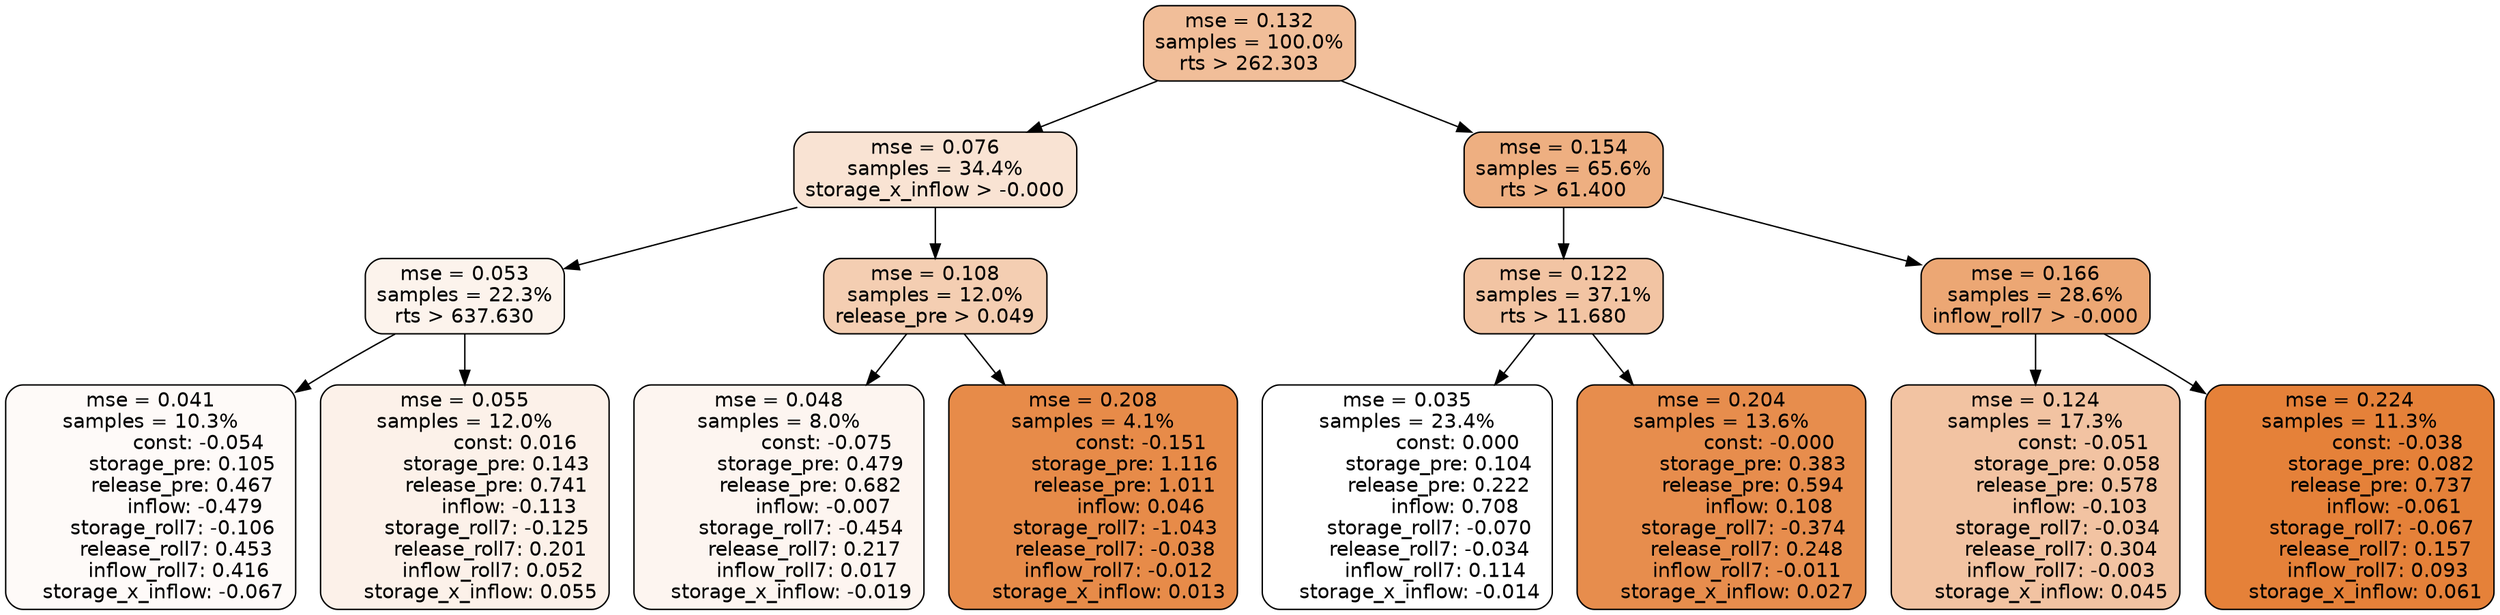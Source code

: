 digraph tree {
node [shape=rectangle, style="filled, rounded", color="black", fontname=helvetica] ;
edge [fontname=helvetica] ;
	"0" [label="mse = 0.132
samples = 100.0%
rts > 262.303", fillcolor="#f1be99"]
	"8" [label="mse = 0.076
samples = 34.4%
storage_x_inflow > -0.000", fillcolor="#f9e3d3"]
	"1" [label="mse = 0.154
samples = 65.6%
rts > 61.400", fillcolor="#eeaf81"]
	"9" [label="mse = 0.053
samples = 22.3%
rts > 637.630", fillcolor="#fcf3ec"]
	"12" [label="mse = 0.108
samples = 12.0%
release_pre > 0.049", fillcolor="#f4ceb2"]
	"2" [label="mse = 0.122
samples = 37.1%
rts > 11.680", fillcolor="#f2c4a3"]
	"5" [label="mse = 0.166
samples = 28.6%
inflow_roll7 > -0.000", fillcolor="#eca774"]
	"10" [label="mse = 0.041
samples = 10.3%
               const: -0.054
          storage_pre: 0.105
          release_pre: 0.467
              inflow: -0.479
       storage_roll7: -0.106
        release_roll7: 0.453
         inflow_roll7: 0.416
    storage_x_inflow: -0.067", fillcolor="#fefaf8"]
	"11" [label="mse = 0.055
samples = 12.0%
                const: 0.016
          storage_pre: 0.143
          release_pre: 0.741
              inflow: -0.113
       storage_roll7: -0.125
        release_roll7: 0.201
         inflow_roll7: 0.052
     storage_x_inflow: 0.055", fillcolor="#fcf1e9"]
	"13" [label="mse = 0.048
samples = 8.0%
               const: -0.075
          storage_pre: 0.479
          release_pre: 0.682
              inflow: -0.007
       storage_roll7: -0.454
        release_roll7: 0.217
         inflow_roll7: 0.017
    storage_x_inflow: -0.019", fillcolor="#fdf5f0"]
	"14" [label="mse = 0.208
samples = 4.1%
               const: -0.151
          storage_pre: 1.116
          release_pre: 1.011
               inflow: 0.046
       storage_roll7: -1.043
       release_roll7: -0.038
        inflow_roll7: -0.012
     storage_x_inflow: 0.013", fillcolor="#e78b49"]
	"3" [label="mse = 0.035
samples = 23.4%
                const: 0.000
          storage_pre: 0.104
          release_pre: 0.222
               inflow: 0.708
       storage_roll7: -0.070
       release_roll7: -0.034
         inflow_roll7: 0.114
    storage_x_inflow: -0.014", fillcolor="#ffffff"]
	"4" [label="mse = 0.204
samples = 13.6%
               const: -0.000
          storage_pre: 0.383
          release_pre: 0.594
               inflow: 0.108
       storage_roll7: -0.374
        release_roll7: 0.248
        inflow_roll7: -0.011
     storage_x_inflow: 0.027", fillcolor="#e78d4d"]
	"6" [label="mse = 0.124
samples = 17.3%
               const: -0.051
          storage_pre: 0.058
          release_pre: 0.578
              inflow: -0.103
       storage_roll7: -0.034
        release_roll7: 0.304
        inflow_roll7: -0.003
     storage_x_inflow: 0.045", fillcolor="#f2c3a2"]
	"7" [label="mse = 0.224
samples = 11.3%
               const: -0.038
          storage_pre: 0.082
          release_pre: 0.737
              inflow: -0.061
       storage_roll7: -0.067
        release_roll7: 0.157
         inflow_roll7: 0.093
     storage_x_inflow: 0.061", fillcolor="#e58139"]

	"0" -> "1"
	"0" -> "8"
	"8" -> "9"
	"8" -> "12"
	"1" -> "2"
	"1" -> "5"
	"9" -> "10"
	"9" -> "11"
	"12" -> "13"
	"12" -> "14"
	"2" -> "3"
	"2" -> "4"
	"5" -> "6"
	"5" -> "7"
}